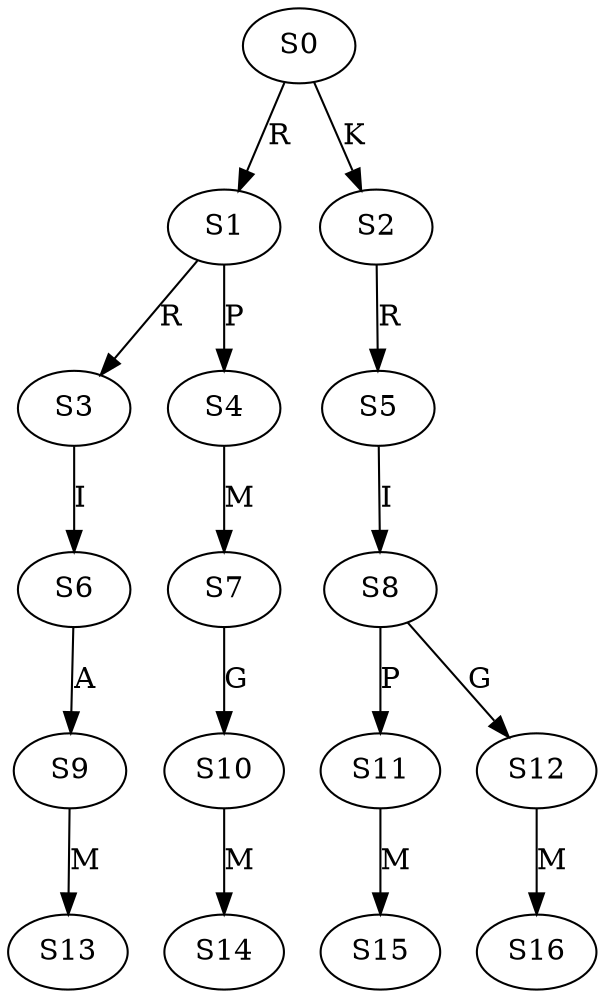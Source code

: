 strict digraph  {
	S0 -> S1 [ label = R ];
	S0 -> S2 [ label = K ];
	S1 -> S3 [ label = R ];
	S1 -> S4 [ label = P ];
	S2 -> S5 [ label = R ];
	S3 -> S6 [ label = I ];
	S4 -> S7 [ label = M ];
	S5 -> S8 [ label = I ];
	S6 -> S9 [ label = A ];
	S7 -> S10 [ label = G ];
	S8 -> S11 [ label = P ];
	S8 -> S12 [ label = G ];
	S9 -> S13 [ label = M ];
	S10 -> S14 [ label = M ];
	S11 -> S15 [ label = M ];
	S12 -> S16 [ label = M ];
}
